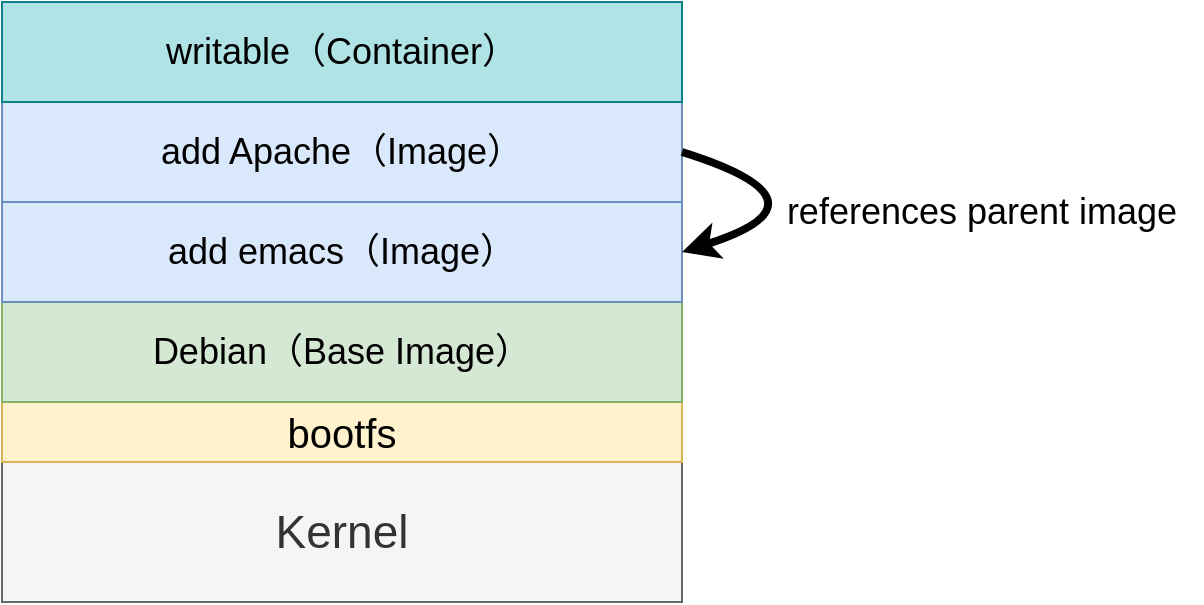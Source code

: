 <mxfile version="22.0.8" type="github">
  <diagram name="第 1 页" id="b59aNDDgQeugo0UPwiKA">
    <mxGraphModel dx="967" dy="517" grid="1" gridSize="10" guides="1" tooltips="1" connect="1" arrows="1" fold="1" page="1" pageScale="1" pageWidth="1169" pageHeight="827" math="0" shadow="0">
      <root>
        <mxCell id="0" />
        <mxCell id="1" parent="0" />
        <mxCell id="00BW6miOOuICYphpXMAc-1" value="&lt;font style=&quot;font-size: 23px;&quot;&gt;Kernel&lt;/font&gt;" style="rounded=0;whiteSpace=wrap;html=1;fillColor=#f5f5f5;fontColor=#333333;strokeColor=#666666;" vertex="1" parent="1">
          <mxGeometry x="440" y="580" width="340" height="70" as="geometry" />
        </mxCell>
        <mxCell id="00BW6miOOuICYphpXMAc-2" value="&lt;font style=&quot;font-size: 20px;&quot;&gt;bootfs&lt;/font&gt;" style="rounded=0;whiteSpace=wrap;html=1;fillColor=#fff2cc;strokeColor=#d6b656;" vertex="1" parent="1">
          <mxGeometry x="440" y="550" width="340" height="30" as="geometry" />
        </mxCell>
        <mxCell id="00BW6miOOuICYphpXMAc-3" value="&lt;font style=&quot;font-size: 18px;&quot;&gt;Debian（Base Image）&lt;/font&gt;" style="rounded=0;whiteSpace=wrap;html=1;fillColor=#d5e8d4;strokeColor=#82b366;" vertex="1" parent="1">
          <mxGeometry x="440" y="500" width="340" height="50" as="geometry" />
        </mxCell>
        <mxCell id="00BW6miOOuICYphpXMAc-4" value="&lt;font style=&quot;font-size: 18px;&quot;&gt;add emacs（Image）&lt;/font&gt;" style="rounded=0;whiteSpace=wrap;html=1;fillColor=#dae8fc;strokeColor=#6c8ebf;" vertex="1" parent="1">
          <mxGeometry x="440" y="450" width="340" height="50" as="geometry" />
        </mxCell>
        <mxCell id="00BW6miOOuICYphpXMAc-5" value="&lt;font style=&quot;font-size: 18px;&quot;&gt;add Apache（Image）&lt;/font&gt;" style="rounded=0;whiteSpace=wrap;html=1;fillColor=#dae8fc;strokeColor=#6c8ebf;" vertex="1" parent="1">
          <mxGeometry x="440" y="400" width="340" height="50" as="geometry" />
        </mxCell>
        <mxCell id="00BW6miOOuICYphpXMAc-6" value="&lt;font style=&quot;font-size: 18px;&quot;&gt;writable（Container）&lt;/font&gt;" style="rounded=0;whiteSpace=wrap;html=1;fillColor=#b0e3e6;strokeColor=#0e8088;" vertex="1" parent="1">
          <mxGeometry x="440" y="350" width="340" height="50" as="geometry" />
        </mxCell>
        <mxCell id="00BW6miOOuICYphpXMAc-7" value="" style="curved=1;endArrow=classic;html=1;rounded=0;exitX=1;exitY=0.5;exitDx=0;exitDy=0;entryX=1;entryY=0.5;entryDx=0;entryDy=0;strokeWidth=4;" edge="1" parent="1" source="00BW6miOOuICYphpXMAc-5" target="00BW6miOOuICYphpXMAc-4">
          <mxGeometry width="50" height="50" relative="1" as="geometry">
            <mxPoint x="790" y="430" as="sourcePoint" />
            <mxPoint x="820" y="490" as="targetPoint" />
            <Array as="points">
              <mxPoint x="860" y="450" />
            </Array>
          </mxGeometry>
        </mxCell>
        <mxCell id="00BW6miOOuICYphpXMAc-8" value="&lt;font style=&quot;font-size: 18px;&quot;&gt;references parent image&lt;/font&gt;" style="text;html=1;strokeColor=none;fillColor=none;align=center;verticalAlign=middle;whiteSpace=wrap;rounded=0;strokeWidth=2;" vertex="1" parent="1">
          <mxGeometry x="820" y="440" width="220" height="30" as="geometry" />
        </mxCell>
      </root>
    </mxGraphModel>
  </diagram>
</mxfile>

